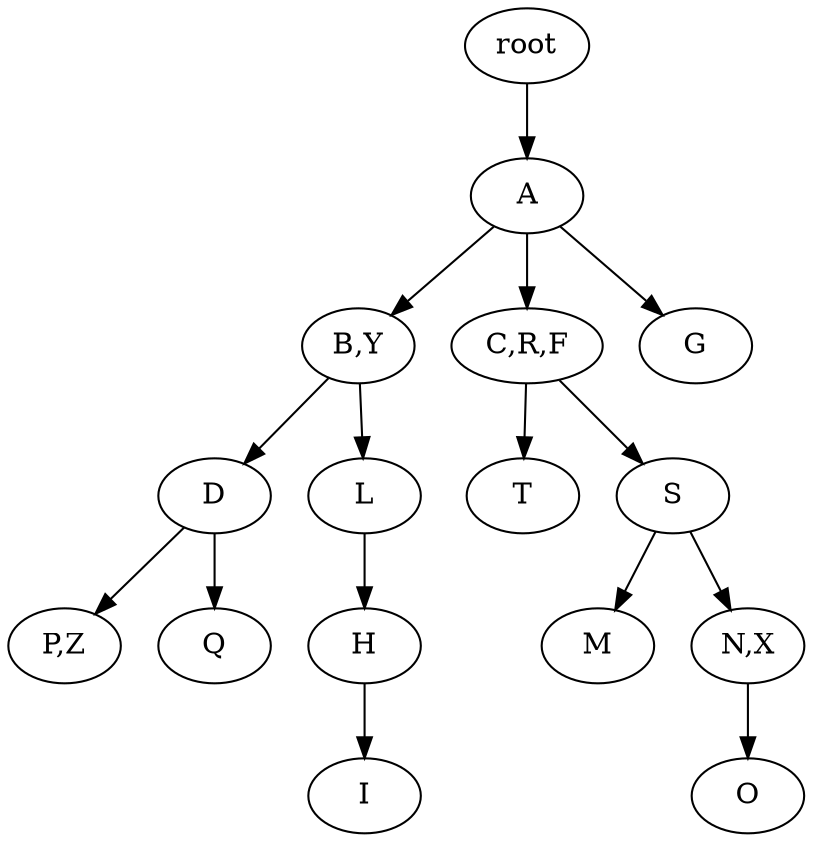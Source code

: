 strict digraph G {
	graph [name=G];
	0	 [label=root];
	1	 [label=A];
	0 -> 1;
	2	 [label="B,Y"];
	1 -> 2;
	3	 [label="C,R,F"];
	1 -> 3;
	7	 [label=G];
	1 -> 7;
	4	 [label=D];
	2 -> 4;
	5	 [label=L];
	2 -> 5;
	6	 [label=T];
	3 -> 6;
	10	 [label=S];
	3 -> 10;
	14	 [label="P,Z"];
	4 -> 14;
	15	 [label=Q];
	4 -> 15;
	8	 [label=H];
	5 -> 8;
	9	 [label=I];
	8 -> 9;
	11	 [label=M];
	10 -> 11;
	12	 [label="N,X"];
	10 -> 12;
	13	 [label=O];
	12 -> 13;
}

